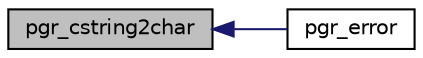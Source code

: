 digraph "pgr_cstring2char"
{
  edge [fontname="Helvetica",fontsize="10",labelfontname="Helvetica",labelfontsize="10"];
  node [fontname="Helvetica",fontsize="10",shape=record];
  rankdir="LR";
  Node1 [label="pgr_cstring2char",height=0.2,width=0.4,color="black", fillcolor="grey75", style="filled" fontcolor="black"];
  Node1 -> Node2 [dir="back",color="midnightblue",fontsize="10",style="solid",fontname="Helvetica"];
  Node2 [label="pgr_error",height=0.2,width=0.4,color="black", fillcolor="white", style="filled",URL="$e__report_8h.html#a257c464d1f84fa1121188dd606d6ea67",tooltip="error with no hint "];
}
